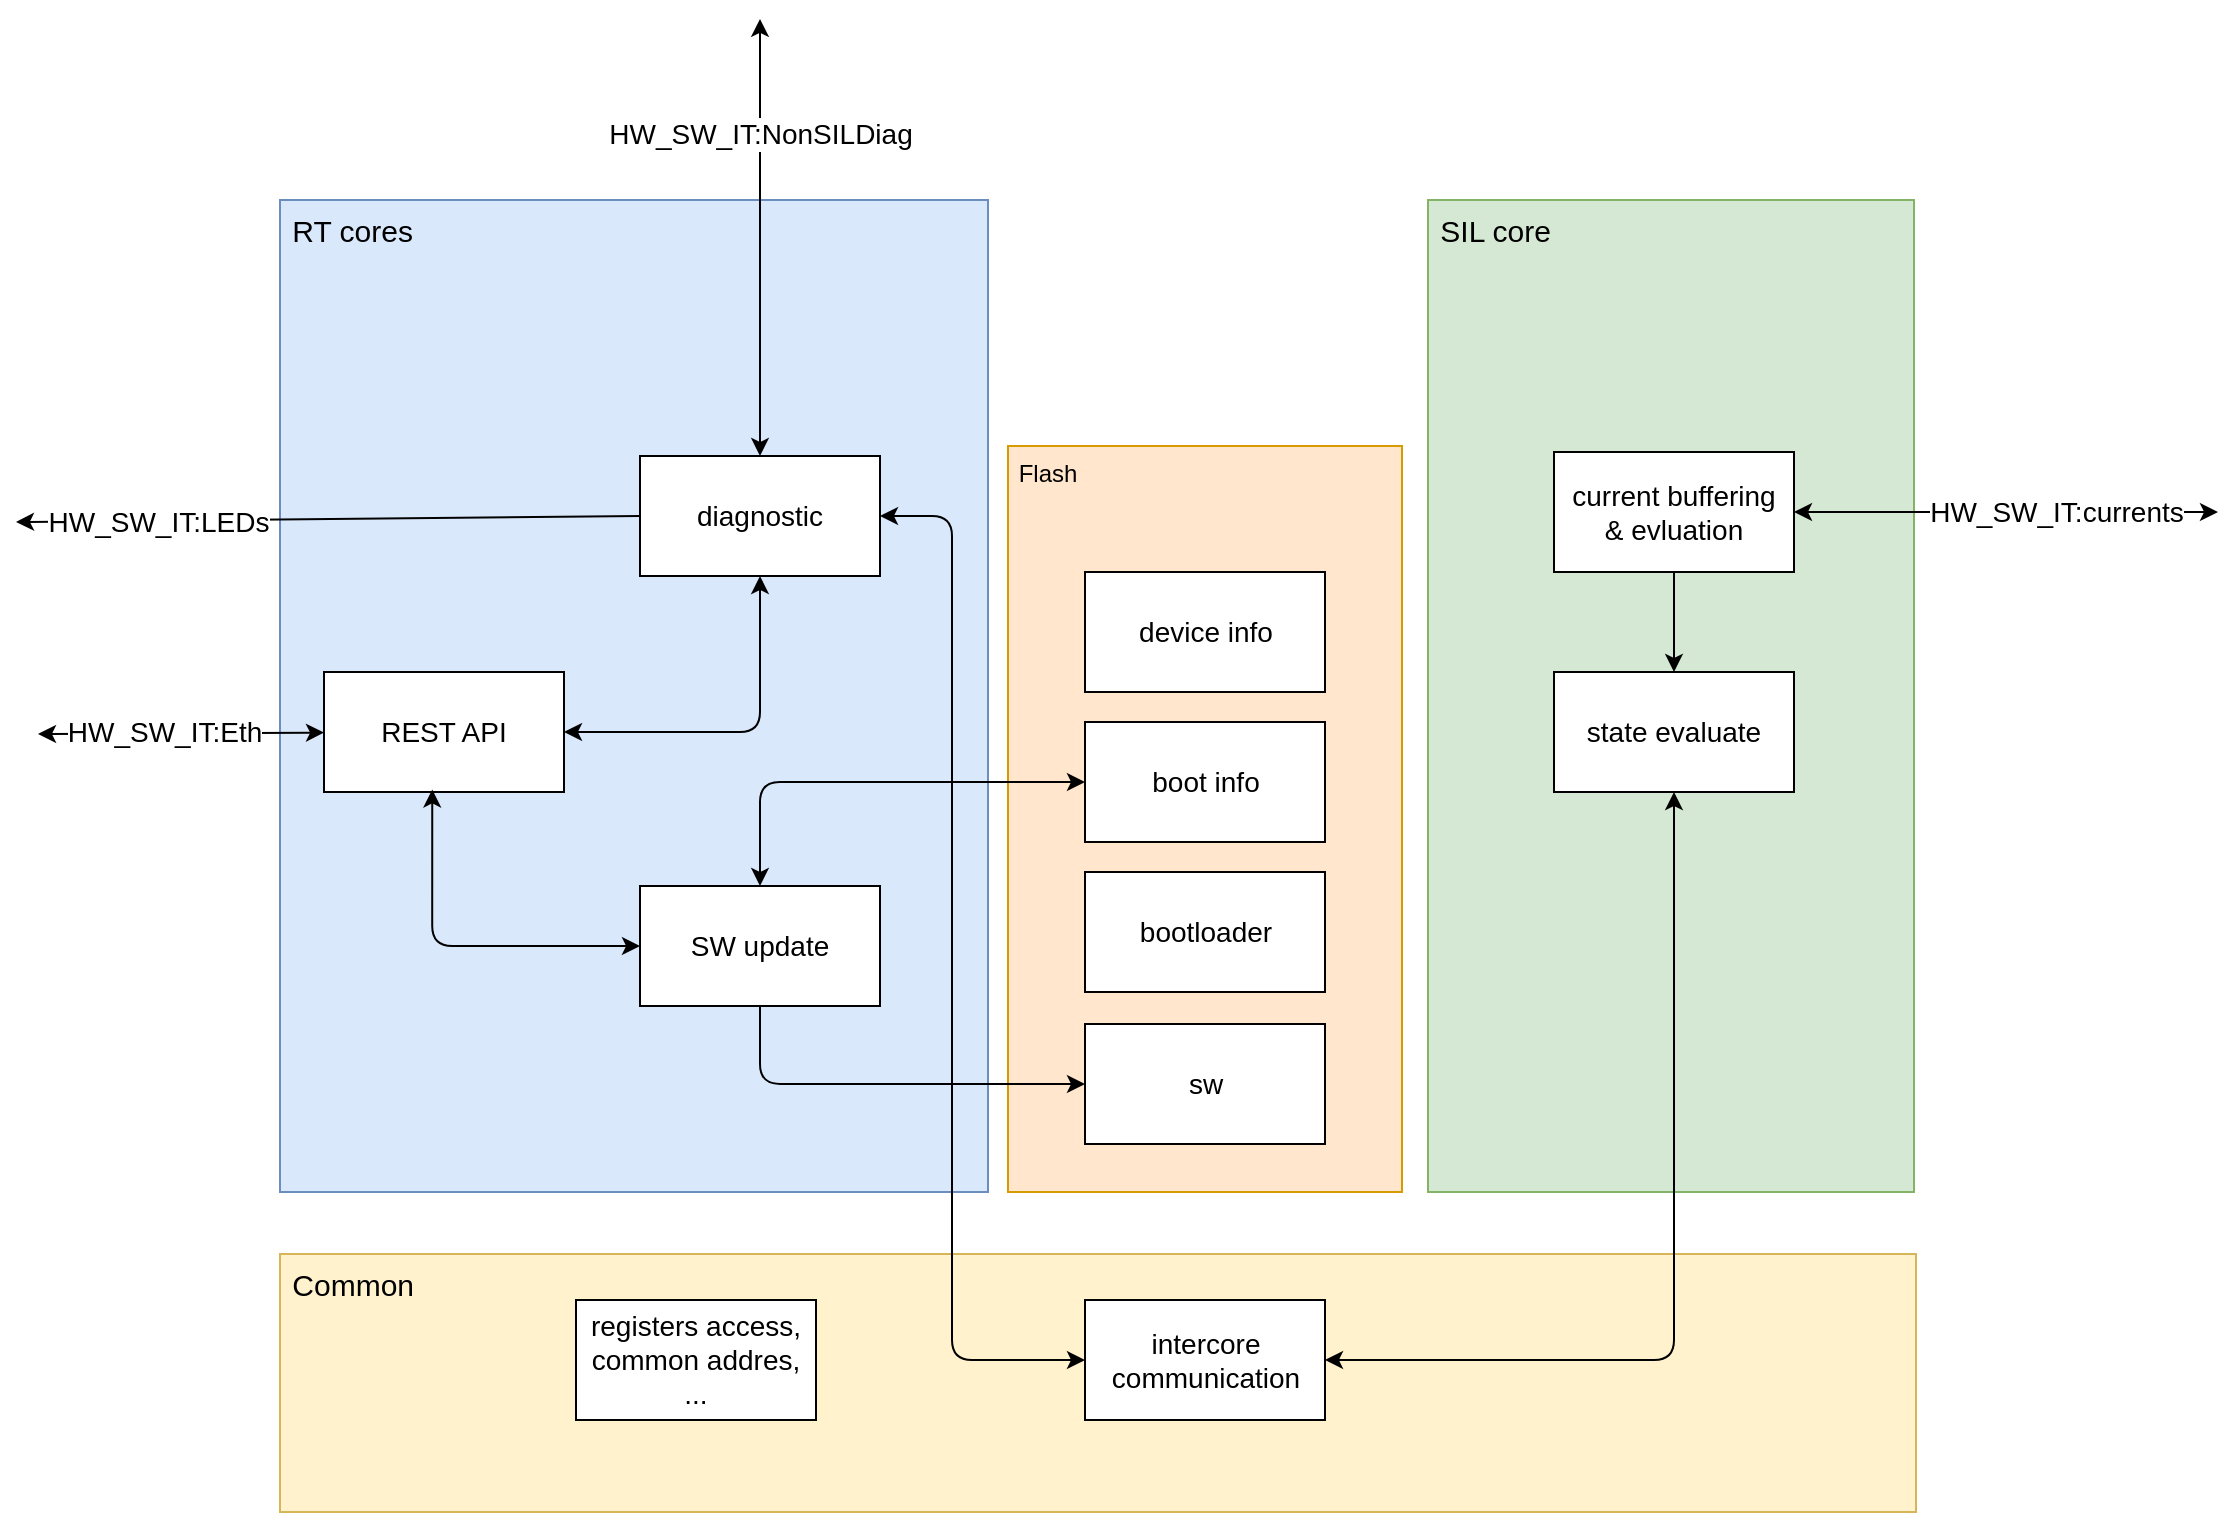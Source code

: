 <mxfile scale="3" border="0">
    <diagram id="LzTGRrPrDBO6Tm46XuKC" name="Page-1">
        <mxGraphModel dx="1775" dy="1485" grid="0" gridSize="10" guides="1" tooltips="1" connect="1" arrows="1" fold="1" page="0" pageScale="1" pageWidth="1600" pageHeight="1200" math="0" shadow="0">
            <root>
                <mxCell id="0"/>
                <mxCell id="1" parent="0"/>
                <mxCell id="6" value="&amp;nbsp;RT cores" style="rounded=0;whiteSpace=wrap;html=1;fillColor=#dae8fc;strokeColor=#6c8ebf;container=0;align=left;verticalAlign=top;movable=0;resizable=0;rotatable=0;deletable=0;editable=0;locked=1;connectable=0;fontSize=15;" parent="1" vertex="1">
                    <mxGeometry x="-41" y="46" width="354" height="496" as="geometry"/>
                </mxCell>
                <mxCell id="12" value="&amp;nbsp;SIL core" style="rounded=0;whiteSpace=wrap;html=1;fillColor=#d5e8d4;strokeColor=#82b366;container=0;align=left;verticalAlign=top;movable=0;resizable=0;rotatable=0;deletable=0;editable=0;locked=1;connectable=0;fontSize=15;" parent="1" vertex="1">
                    <mxGeometry x="533" y="46" width="243" height="496" as="geometry"/>
                </mxCell>
                <mxCell id="13" value="&amp;nbsp;Common" style="rounded=0;whiteSpace=wrap;html=1;fillColor=#fff2cc;strokeColor=#d6b656;container=0;align=left;verticalAlign=top;movable=0;resizable=0;rotatable=0;deletable=0;editable=0;locked=1;connectable=0;fontSize=15;" parent="1" vertex="1">
                    <mxGeometry x="-41" y="573" width="818" height="129" as="geometry"/>
                </mxCell>
                <mxCell id="15" style="edgeStyle=none;html=1;startArrow=classic;startFill=1;fontSize=14;" parent="1" source="14" edge="1">
                    <mxGeometry relative="1" as="geometry">
                        <mxPoint x="-162" y="313" as="targetPoint"/>
                    </mxGeometry>
                </mxCell>
                <mxCell id="16" value="HW_SW_IT:Eth" style="edgeLabel;html=1;align=center;verticalAlign=middle;resizable=0;points=[];fontSize=14;" parent="15" vertex="1" connectable="0">
                    <mxGeometry x="0.613" y="-2" relative="1" as="geometry">
                        <mxPoint x="35" y="1" as="offset"/>
                    </mxGeometry>
                </mxCell>
                <mxCell id="21" style="edgeStyle=orthogonalEdgeStyle;html=1;exitX=1;exitY=0.5;exitDx=0;exitDy=0;entryX=0.5;entryY=1;entryDx=0;entryDy=0;startArrow=classic;startFill=1;fontSize=14;" parent="1" source="14" target="17" edge="1">
                    <mxGeometry relative="1" as="geometry"/>
                </mxCell>
                <mxCell id="14" value="REST API" style="rounded=0;whiteSpace=wrap;html=1;fontSize=14;" parent="1" vertex="1">
                    <mxGeometry x="-19" y="282" width="120" height="60" as="geometry"/>
                </mxCell>
                <mxCell id="22" style="edgeStyle=none;html=1;exitX=0;exitY=0.5;exitDx=0;exitDy=0;fontSize=14;" parent="1" source="17" edge="1">
                    <mxGeometry relative="1" as="geometry">
                        <mxPoint x="-173" y="207" as="targetPoint"/>
                    </mxGeometry>
                </mxCell>
                <mxCell id="23" value="HW_SW_IT:LEDs" style="edgeLabel;html=1;align=center;verticalAlign=middle;resizable=0;points=[];fontSize=14;" parent="22" vertex="1" connectable="0">
                    <mxGeometry x="0.83" y="1" relative="1" as="geometry">
                        <mxPoint x="44" y="-1" as="offset"/>
                    </mxGeometry>
                </mxCell>
                <mxCell id="33" style="edgeStyle=none;html=1;exitX=0.5;exitY=0;exitDx=0;exitDy=0;startArrow=classic;startFill=1;fontSize=14;" parent="1" source="17" edge="1">
                    <mxGeometry relative="1" as="geometry">
                        <mxPoint x="199" y="-44.556" as="targetPoint"/>
                    </mxGeometry>
                </mxCell>
                <mxCell id="34" value="&lt;span style=&quot;color: rgb(0, 0, 0);&quot;&gt;HW_SW_IT:NonSILDiag&lt;/span&gt;" style="edgeLabel;html=1;align=center;verticalAlign=middle;resizable=0;points=[];fontSize=14;" parent="33" vertex="1" connectable="0">
                    <mxGeometry x="0.475" relative="1" as="geometry">
                        <mxPoint as="offset"/>
                    </mxGeometry>
                </mxCell>
                <mxCell id="37" style="edgeStyle=orthogonalEdgeStyle;html=1;exitX=1;exitY=0.5;exitDx=0;exitDy=0;entryX=0;entryY=0.5;entryDx=0;entryDy=0;startArrow=classic;startFill=1;fontSize=14;" parent="1" source="17" target="35" edge="1">
                    <mxGeometry relative="1" as="geometry">
                        <Array as="points">
                            <mxPoint x="295" y="204"/>
                            <mxPoint x="295" y="626"/>
                        </Array>
                    </mxGeometry>
                </mxCell>
                <mxCell id="17" value="diagnostic" style="rounded=0;whiteSpace=wrap;html=1;fontSize=14;" parent="1" vertex="1">
                    <mxGeometry x="139" y="174" width="120" height="60" as="geometry"/>
                </mxCell>
                <mxCell id="18" value="SW update" style="rounded=0;whiteSpace=wrap;html=1;fontSize=14;" parent="1" vertex="1">
                    <mxGeometry x="139" y="389" width="120" height="60" as="geometry"/>
                </mxCell>
                <mxCell id="19" style="edgeStyle=orthogonalEdgeStyle;html=1;exitX=0;exitY=0.5;exitDx=0;exitDy=0;entryX=0.451;entryY=0.979;entryDx=0;entryDy=0;entryPerimeter=0;startArrow=classic;startFill=1;fontSize=14;" parent="1" source="18" target="14" edge="1">
                    <mxGeometry relative="1" as="geometry"/>
                </mxCell>
                <mxCell id="24" value="&amp;nbsp;Flash" style="rounded=0;whiteSpace=wrap;html=1;fillColor=#ffe6cc;strokeColor=#d79b00;container=0;align=left;verticalAlign=top;movable=1;resizable=1;rotatable=1;deletable=1;editable=1;locked=0;connectable=1;" parent="1" vertex="1">
                    <mxGeometry x="323" y="169" width="197" height="373" as="geometry"/>
                </mxCell>
                <mxCell id="25" value="boot info" style="rounded=0;whiteSpace=wrap;html=1;fontSize=14;" parent="1" vertex="1">
                    <mxGeometry x="361.5" y="307" width="120" height="60" as="geometry"/>
                </mxCell>
                <mxCell id="26" value="bootloader" style="rounded=0;whiteSpace=wrap;html=1;fontSize=14;" parent="1" vertex="1">
                    <mxGeometry x="361.5" y="382" width="120" height="60" as="geometry"/>
                </mxCell>
                <mxCell id="27" value="sw" style="rounded=0;whiteSpace=wrap;html=1;fontSize=14;" parent="1" vertex="1">
                    <mxGeometry x="361.5" y="458" width="120" height="60" as="geometry"/>
                </mxCell>
                <mxCell id="31" style="edgeStyle=orthogonalEdgeStyle;html=1;exitX=0.5;exitY=1;exitDx=0;exitDy=0;entryX=0;entryY=0.5;entryDx=0;entryDy=0;fontSize=14;" parent="1" source="18" target="27" edge="1">
                    <mxGeometry relative="1" as="geometry"/>
                </mxCell>
                <mxCell id="35" value="intercore communication" style="rounded=0;whiteSpace=wrap;html=1;fontSize=14;" parent="1" vertex="1">
                    <mxGeometry x="361.5" y="596" width="120" height="60" as="geometry"/>
                </mxCell>
                <mxCell id="38" style="edgeStyle=orthogonalEdgeStyle;html=1;exitX=0.5;exitY=0;exitDx=0;exitDy=0;entryX=0;entryY=0.5;entryDx=0;entryDy=0;startArrow=classic;startFill=1;fontSize=14;" parent="1" source="18" target="25" edge="1">
                    <mxGeometry relative="1" as="geometry"/>
                </mxCell>
                <mxCell id="41" style="edgeStyle=none;html=1;exitX=1;exitY=0.5;exitDx=0;exitDy=0;fontFamily=Helvetica;fontSize=14;fontColor=default;resizable=0;startArrow=classic;startFill=1;endArrow=classic;endFill=1;" parent="1" source="39" edge="1">
                    <mxGeometry relative="1" as="geometry">
                        <mxPoint x="928" y="202" as="targetPoint"/>
                    </mxGeometry>
                </mxCell>
                <mxCell id="42" value="HW_SW_IT:currents" style="edgeLabel;html=1;align=center;verticalAlign=middle;resizable=0;points=[];rounded=0;strokeColor=#82b366;fontFamily=Helvetica;fontSize=14;fontColor=default;fillColor=#d5e8d4;" parent="41" vertex="1" connectable="0">
                    <mxGeometry x="0.238" y="1" relative="1" as="geometry">
                        <mxPoint y="1" as="offset"/>
                    </mxGeometry>
                </mxCell>
                <mxCell id="43" style="edgeStyle=none;html=1;exitX=0.5;exitY=1;exitDx=0;exitDy=0;fontFamily=Helvetica;fontSize=14;fontColor=default;resizable=0;" parent="1" source="39" target="40" edge="1">
                    <mxGeometry relative="1" as="geometry"/>
                </mxCell>
                <mxCell id="39" value="current buffering&lt;br&gt;&amp;amp; evluation" style="rounded=0;whiteSpace=wrap;html=1;fontSize=14;" parent="1" vertex="1">
                    <mxGeometry x="596" y="172" width="120" height="60" as="geometry"/>
                </mxCell>
                <mxCell id="44" style="edgeStyle=orthogonalEdgeStyle;html=1;exitX=0.5;exitY=1;exitDx=0;exitDy=0;entryX=1;entryY=0.5;entryDx=0;entryDy=0;fontFamily=Helvetica;fontSize=14;fontColor=default;resizable=0;startArrow=classic;startFill=1;" parent="1" source="40" target="35" edge="1">
                    <mxGeometry relative="1" as="geometry"/>
                </mxCell>
                <mxCell id="40" value="state evaluate" style="rounded=0;whiteSpace=wrap;html=1;fontSize=14;" parent="1" vertex="1">
                    <mxGeometry x="596" y="282" width="120" height="60" as="geometry"/>
                </mxCell>
                <mxCell id="45" value="registers access, common addres, ..." style="rounded=0;whiteSpace=wrap;html=1;fontSize=14;" parent="1" vertex="1">
                    <mxGeometry x="107" y="596" width="120" height="60" as="geometry"/>
                </mxCell>
                <mxCell id="47" value="device info" style="rounded=0;whiteSpace=wrap;html=1;fontSize=14;" vertex="1" parent="1">
                    <mxGeometry x="361.5" y="232" width="120" height="60" as="geometry"/>
                </mxCell>
            </root>
        </mxGraphModel>
    </diagram>
</mxfile>